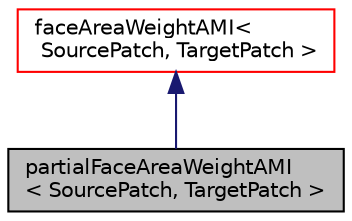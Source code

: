 digraph "partialFaceAreaWeightAMI&lt; SourcePatch, TargetPatch &gt;"
{
  bgcolor="transparent";
  edge [fontname="Helvetica",fontsize="10",labelfontname="Helvetica",labelfontsize="10"];
  node [fontname="Helvetica",fontsize="10",shape=record];
  Node1 [label="partialFaceAreaWeightAMI\l\< SourcePatch, TargetPatch \>",height=0.2,width=0.4,color="black", fillcolor="grey75", style="filled", fontcolor="black"];
  Node2 -> Node1 [dir="back",color="midnightblue",fontsize="10",style="solid",fontname="Helvetica"];
  Node2 [label="faceAreaWeightAMI\<\l SourcePatch, TargetPatch \>",height=0.2,width=0.4,color="red",URL="$a00730.html",tooltip="Face area weighted Arbitrary Mesh Interface (AMI) method. "];
}
